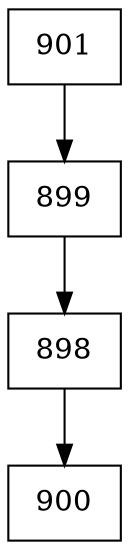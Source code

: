 digraph G {
  node [shape=record];
  node0 [label="{901}"];
  node0 -> node1;
  node1 [label="{899}"];
  node1 -> node2;
  node2 [label="{898}"];
  node2 -> node3;
  node3 [label="{900}"];
}
